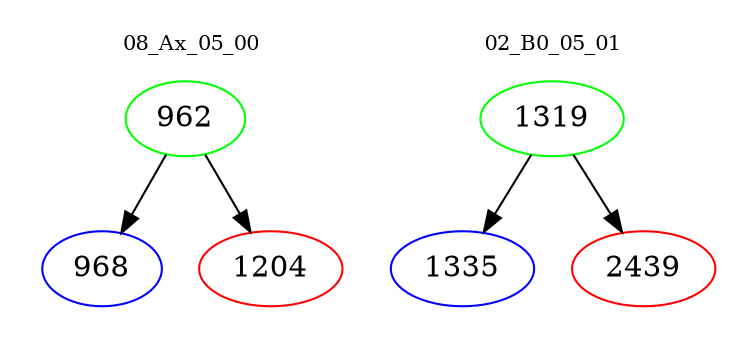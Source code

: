 digraph{
subgraph cluster_0 {
color = white
label = "08_Ax_05_00";
fontsize=10;
T0_962 [label="962", color="green"]
T0_962 -> T0_968 [color="black"]
T0_968 [label="968", color="blue"]
T0_962 -> T0_1204 [color="black"]
T0_1204 [label="1204", color="red"]
}
subgraph cluster_1 {
color = white
label = "02_B0_05_01";
fontsize=10;
T1_1319 [label="1319", color="green"]
T1_1319 -> T1_1335 [color="black"]
T1_1335 [label="1335", color="blue"]
T1_1319 -> T1_2439 [color="black"]
T1_2439 [label="2439", color="red"]
}
}
